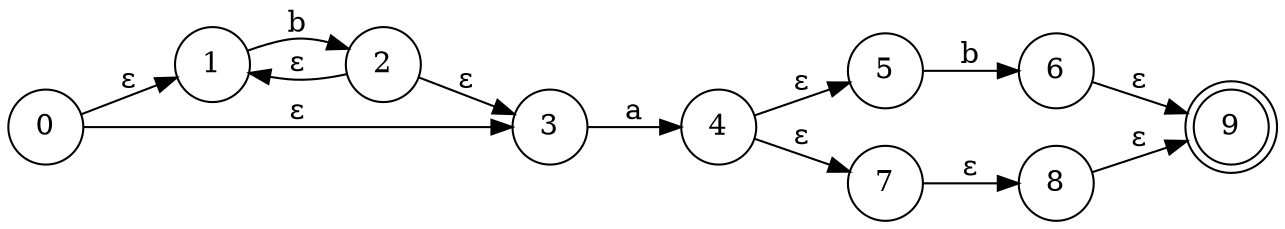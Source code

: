 // Diagrama NFA
strict digraph {
	rankdir=LR
	node [shape=circle]
	0 -> 1 [label="ε"]
	1 -> 2 [label=b]
	2 -> 1 [label="ε"]
	2 -> 3 [label="ε"]
	0 -> 3 [label="ε"]
	0 -> 1
	3 -> 4 [label=a]
	0 -> 1
	4 -> 5 [label="ε"]
	5 -> 6 [label=b]
	4 -> 7 [label="ε"]
	7 -> 8 [label="ε"]
	6 -> 9 [label="ε"]
	8 -> 9 [label="ε"]
	4 -> 5
	9 [shape=doublecircle]
}
